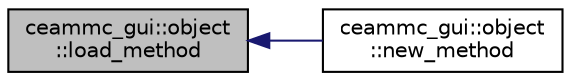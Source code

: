 digraph "ceammc_gui::object::load_method"
{
  edge [fontname="Helvetica",fontsize="10",labelfontname="Helvetica",labelfontsize="10"];
  node [fontname="Helvetica",fontsize="10",shape=record];
  rankdir="LR";
  Node1 [label="ceammc_gui::object\l::load_method",height=0.2,width=0.4,color="black", fillcolor="grey75", style="filled" fontcolor="black"];
  Node1 -> Node2 [dir="back",color="midnightblue",fontsize="10",style="solid",fontname="Helvetica"];
  Node2 [label="ceammc_gui::object\l::new_method",height=0.2,width=0.4,color="black", fillcolor="white", style="filled",URL="$classceammc__gui_1_1object.html#a8f87924958aba9998b5f022e4415bc6f",tooltip="new pd object instance. "];
}
